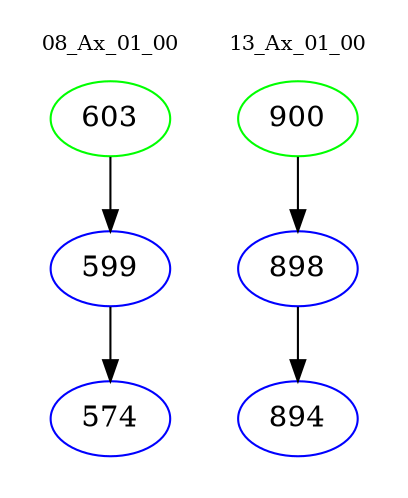 digraph{
subgraph cluster_0 {
color = white
label = "08_Ax_01_00";
fontsize=10;
T0_603 [label="603", color="green"]
T0_603 -> T0_599 [color="black"]
T0_599 [label="599", color="blue"]
T0_599 -> T0_574 [color="black"]
T0_574 [label="574", color="blue"]
}
subgraph cluster_1 {
color = white
label = "13_Ax_01_00";
fontsize=10;
T1_900 [label="900", color="green"]
T1_900 -> T1_898 [color="black"]
T1_898 [label="898", color="blue"]
T1_898 -> T1_894 [color="black"]
T1_894 [label="894", color="blue"]
}
}
